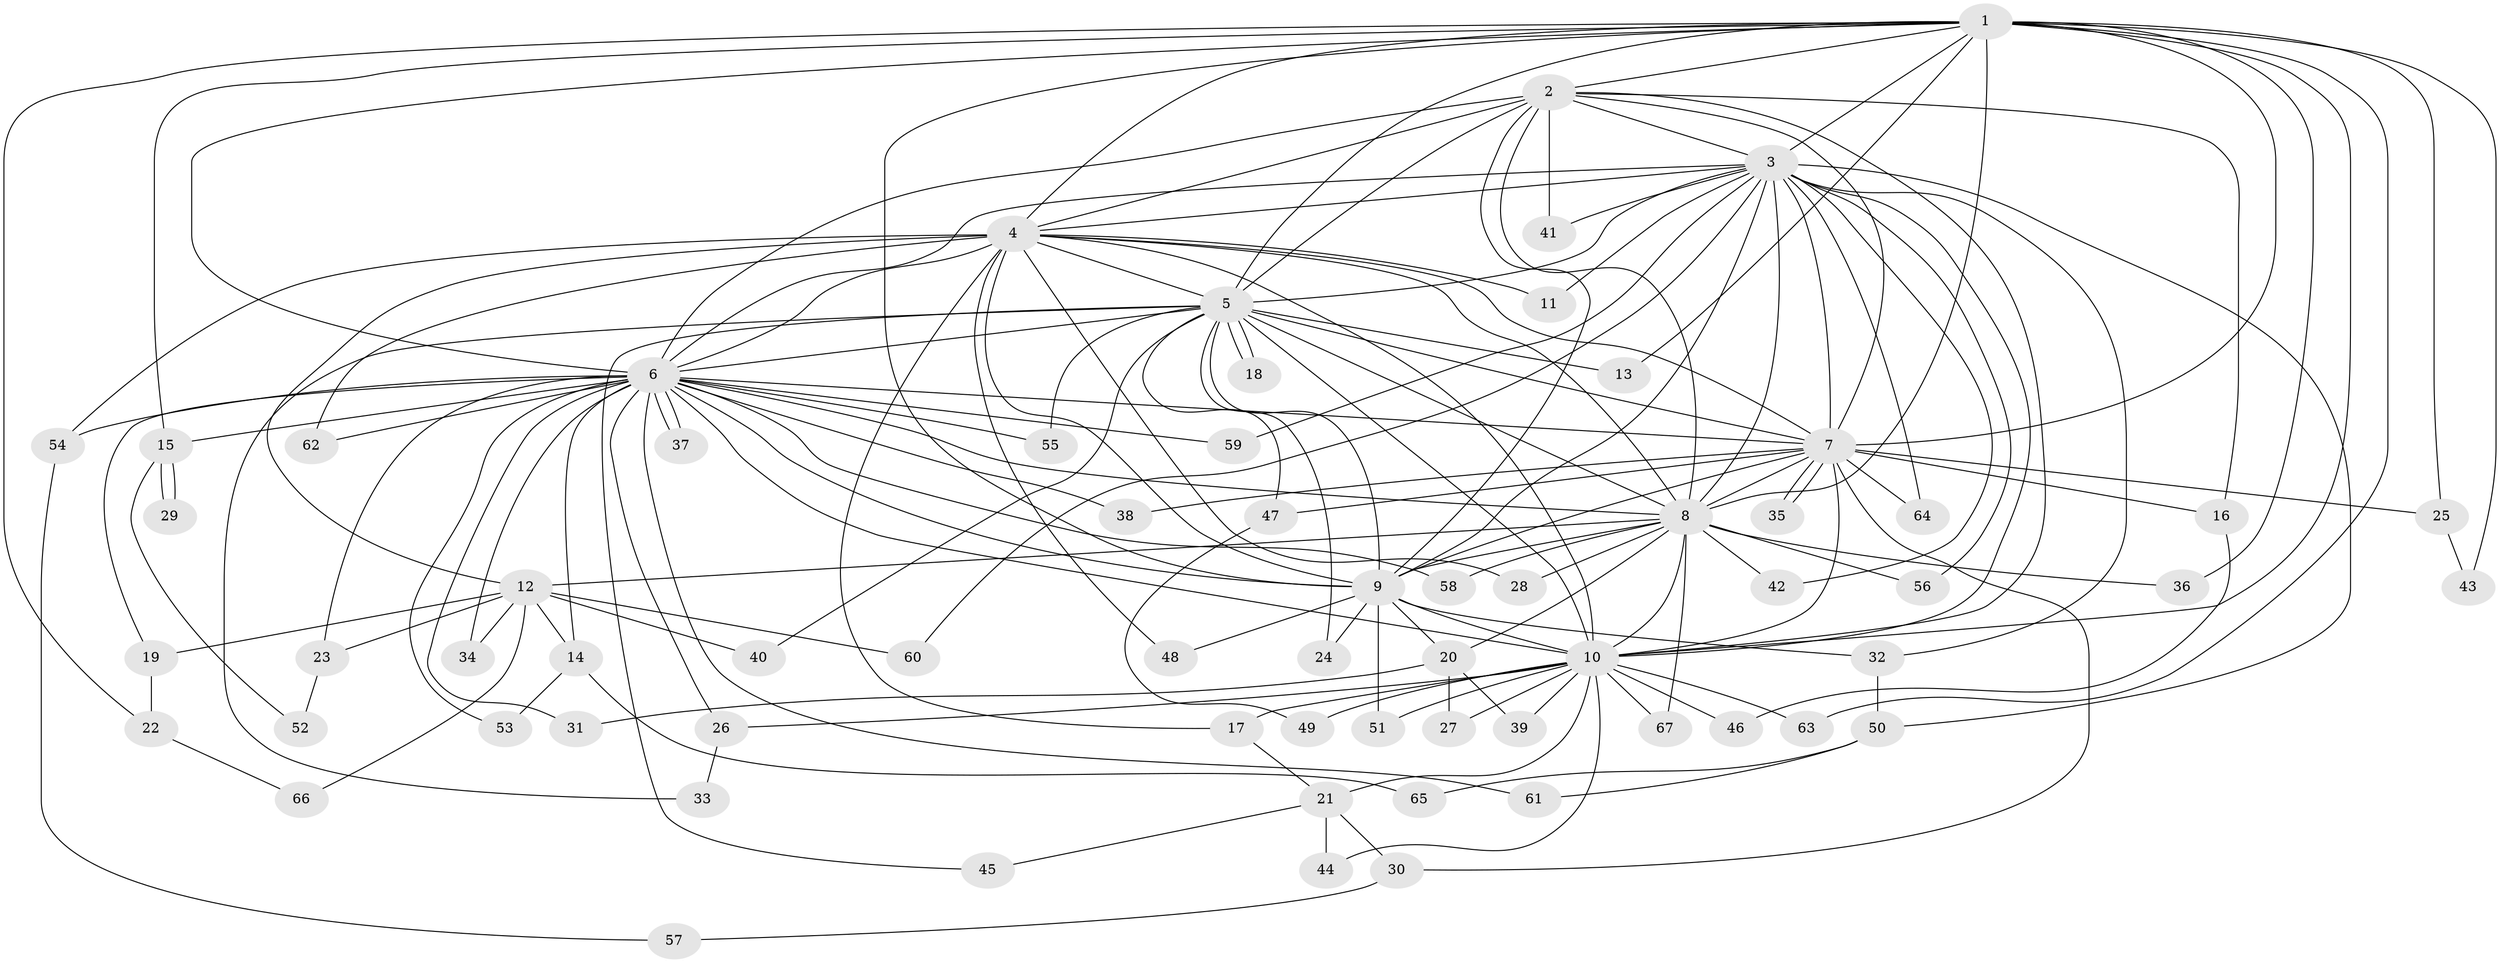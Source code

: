 // coarse degree distribution, {22: 0.02, 9: 0.04, 13: 0.04, 14: 0.02, 28: 0.02, 11: 0.02, 16: 0.02, 2: 0.48, 4: 0.08, 3: 0.22, 1: 0.04}
// Generated by graph-tools (version 1.1) at 2025/41/03/06/25 10:41:41]
// undirected, 67 vertices, 159 edges
graph export_dot {
graph [start="1"]
  node [color=gray90,style=filled];
  1;
  2;
  3;
  4;
  5;
  6;
  7;
  8;
  9;
  10;
  11;
  12;
  13;
  14;
  15;
  16;
  17;
  18;
  19;
  20;
  21;
  22;
  23;
  24;
  25;
  26;
  27;
  28;
  29;
  30;
  31;
  32;
  33;
  34;
  35;
  36;
  37;
  38;
  39;
  40;
  41;
  42;
  43;
  44;
  45;
  46;
  47;
  48;
  49;
  50;
  51;
  52;
  53;
  54;
  55;
  56;
  57;
  58;
  59;
  60;
  61;
  62;
  63;
  64;
  65;
  66;
  67;
  1 -- 2;
  1 -- 3;
  1 -- 4;
  1 -- 5;
  1 -- 6;
  1 -- 7;
  1 -- 8;
  1 -- 9;
  1 -- 10;
  1 -- 13;
  1 -- 15;
  1 -- 22;
  1 -- 25;
  1 -- 36;
  1 -- 43;
  1 -- 63;
  2 -- 3;
  2 -- 4;
  2 -- 5;
  2 -- 6;
  2 -- 7;
  2 -- 8;
  2 -- 9;
  2 -- 10;
  2 -- 16;
  2 -- 41;
  3 -- 4;
  3 -- 5;
  3 -- 6;
  3 -- 7;
  3 -- 8;
  3 -- 9;
  3 -- 10;
  3 -- 11;
  3 -- 32;
  3 -- 41;
  3 -- 42;
  3 -- 50;
  3 -- 56;
  3 -- 59;
  3 -- 60;
  3 -- 64;
  4 -- 5;
  4 -- 6;
  4 -- 7;
  4 -- 8;
  4 -- 9;
  4 -- 10;
  4 -- 11;
  4 -- 12;
  4 -- 17;
  4 -- 28;
  4 -- 48;
  4 -- 54;
  4 -- 62;
  5 -- 6;
  5 -- 7;
  5 -- 8;
  5 -- 9;
  5 -- 10;
  5 -- 13;
  5 -- 18;
  5 -- 18;
  5 -- 24;
  5 -- 33;
  5 -- 40;
  5 -- 45;
  5 -- 47;
  5 -- 55;
  6 -- 7;
  6 -- 8;
  6 -- 9;
  6 -- 10;
  6 -- 14;
  6 -- 15;
  6 -- 19;
  6 -- 23;
  6 -- 26;
  6 -- 31;
  6 -- 34;
  6 -- 37;
  6 -- 37;
  6 -- 38;
  6 -- 53;
  6 -- 54;
  6 -- 55;
  6 -- 58;
  6 -- 59;
  6 -- 61;
  6 -- 62;
  7 -- 8;
  7 -- 9;
  7 -- 10;
  7 -- 16;
  7 -- 25;
  7 -- 30;
  7 -- 35;
  7 -- 35;
  7 -- 38;
  7 -- 47;
  7 -- 64;
  8 -- 9;
  8 -- 10;
  8 -- 12;
  8 -- 20;
  8 -- 28;
  8 -- 36;
  8 -- 42;
  8 -- 56;
  8 -- 58;
  8 -- 67;
  9 -- 10;
  9 -- 20;
  9 -- 24;
  9 -- 32;
  9 -- 48;
  9 -- 51;
  10 -- 17;
  10 -- 21;
  10 -- 26;
  10 -- 27;
  10 -- 39;
  10 -- 44;
  10 -- 46;
  10 -- 49;
  10 -- 51;
  10 -- 63;
  10 -- 67;
  12 -- 14;
  12 -- 19;
  12 -- 23;
  12 -- 34;
  12 -- 40;
  12 -- 60;
  12 -- 66;
  14 -- 53;
  14 -- 65;
  15 -- 29;
  15 -- 29;
  15 -- 52;
  16 -- 46;
  17 -- 21;
  19 -- 22;
  20 -- 27;
  20 -- 31;
  20 -- 39;
  21 -- 30;
  21 -- 44;
  21 -- 45;
  22 -- 66;
  23 -- 52;
  25 -- 43;
  26 -- 33;
  30 -- 57;
  32 -- 50;
  47 -- 49;
  50 -- 61;
  50 -- 65;
  54 -- 57;
}
